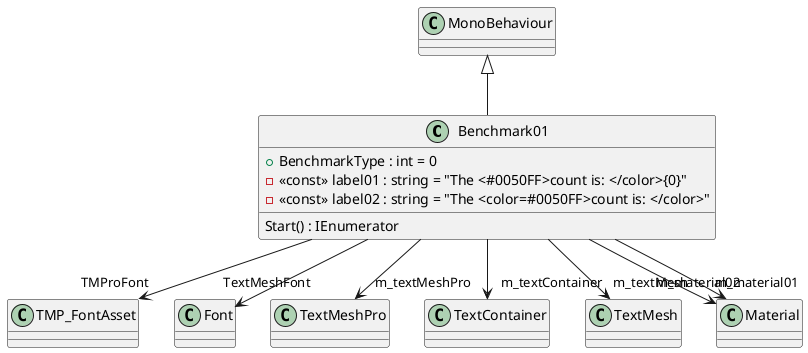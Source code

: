 @startuml
class Benchmark01 {
    + BenchmarkType : int = 0
    - <<const>> label01 : string = "The <#0050FF>count is: </color>{0&#125;"
    - <<const>> label02 : string = "The <color=#0050FF>count is: </color>"
    Start() : IEnumerator
}
MonoBehaviour <|-- Benchmark01
Benchmark01 --> "TMProFont" TMP_FontAsset
Benchmark01 --> "TextMeshFont" Font
Benchmark01 --> "m_textMeshPro" TextMeshPro
Benchmark01 --> "m_textContainer" TextContainer
Benchmark01 --> "m_textMesh" TextMesh
Benchmark01 --> "m_material01" Material
Benchmark01 --> "m_material02" Material
@enduml
